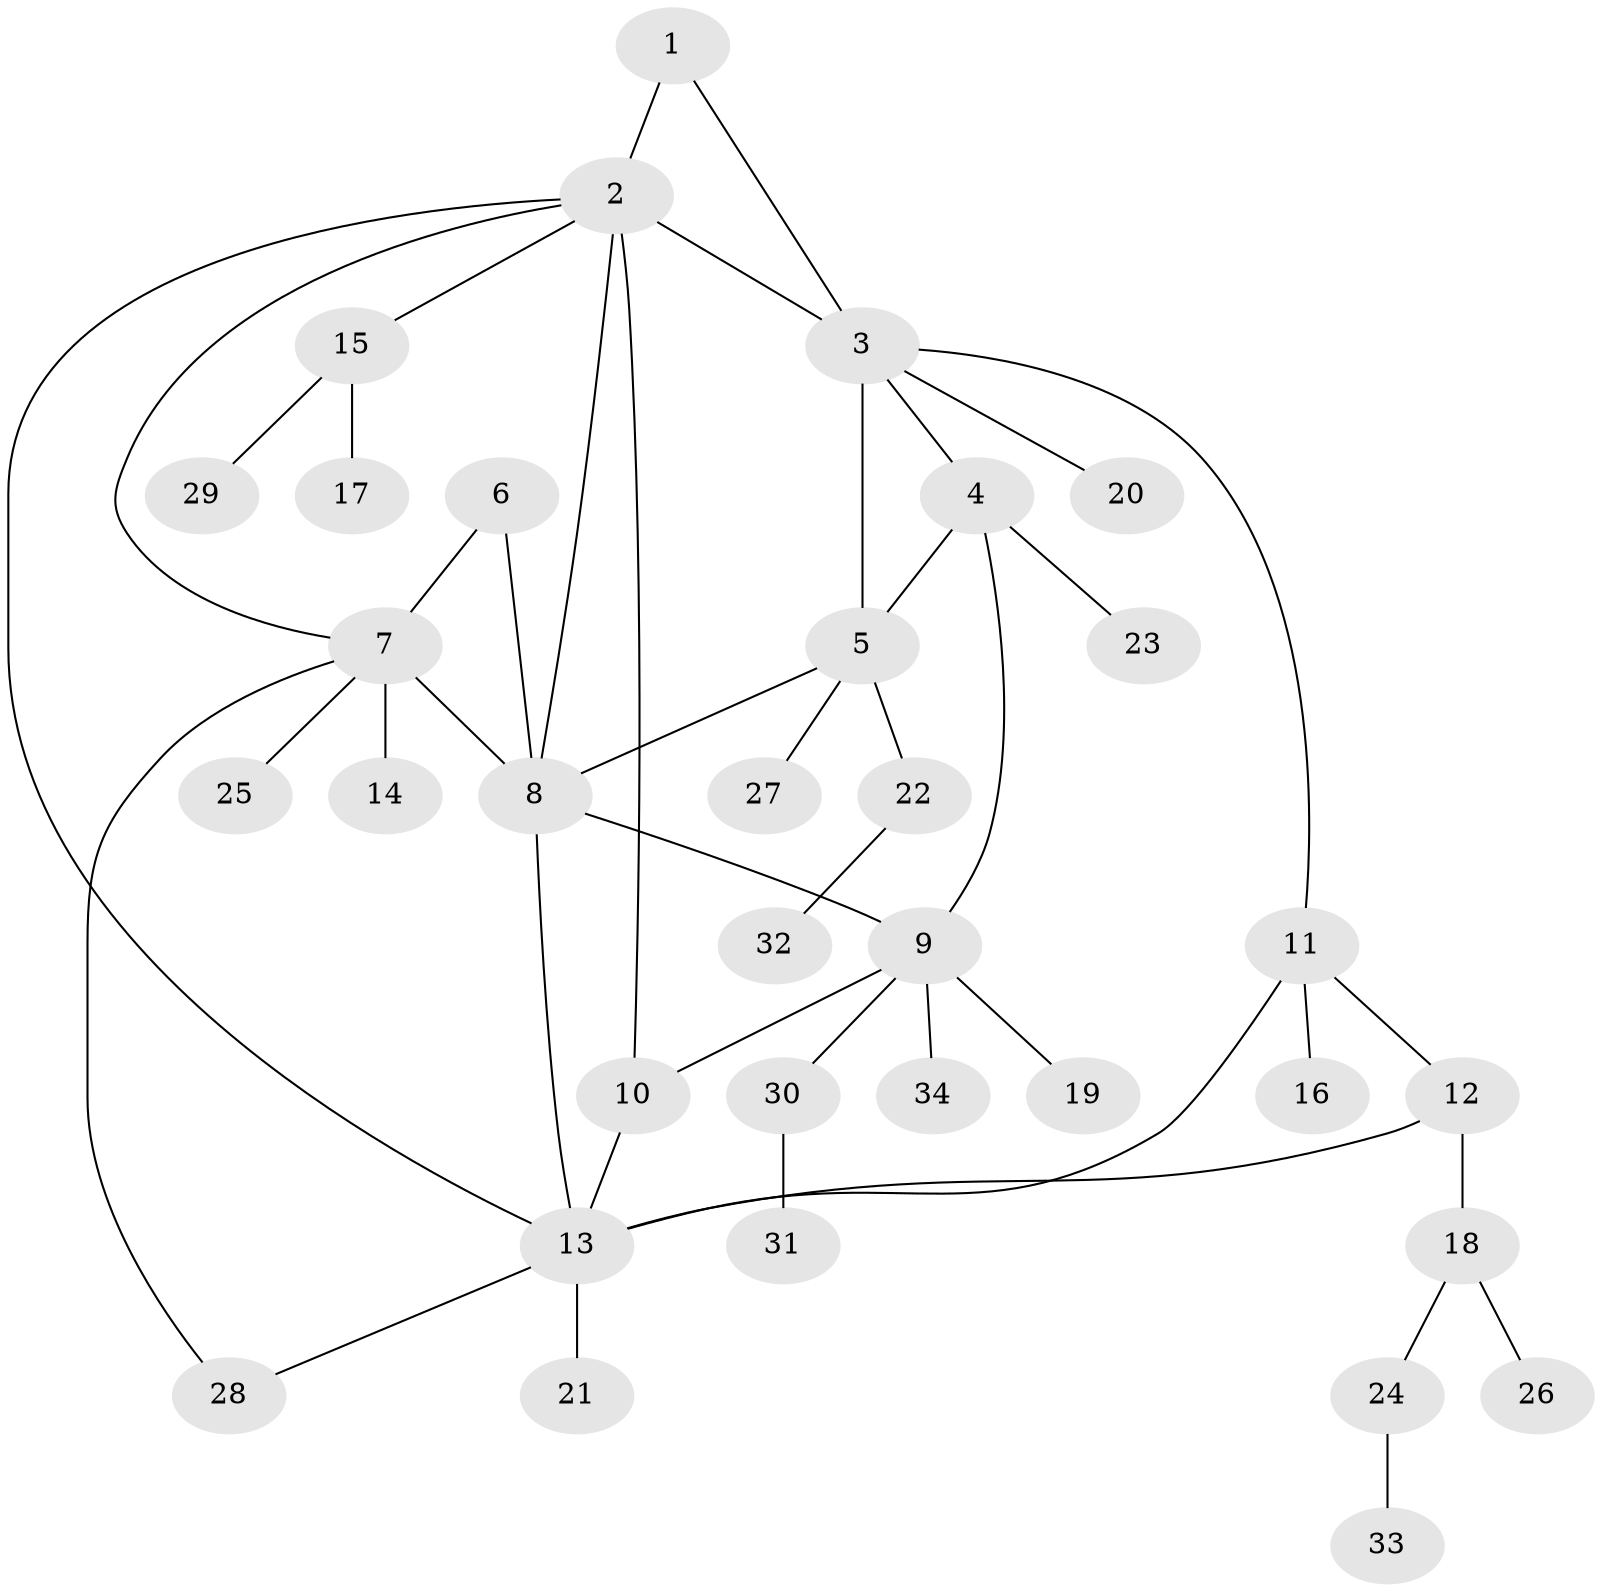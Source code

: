 // original degree distribution, {3: 0.09523809523809523, 8: 0.047619047619047616, 4: 0.06349206349206349, 5: 0.047619047619047616, 9: 0.015873015873015872, 2: 0.19047619047619047, 6: 0.031746031746031744, 1: 0.5079365079365079}
// Generated by graph-tools (version 1.1) at 2025/37/03/09/25 02:37:36]
// undirected, 34 vertices, 45 edges
graph export_dot {
graph [start="1"]
  node [color=gray90,style=filled];
  1;
  2;
  3;
  4;
  5;
  6;
  7;
  8;
  9;
  10;
  11;
  12;
  13;
  14;
  15;
  16;
  17;
  18;
  19;
  20;
  21;
  22;
  23;
  24;
  25;
  26;
  27;
  28;
  29;
  30;
  31;
  32;
  33;
  34;
  1 -- 2 [weight=1.0];
  1 -- 3 [weight=1.0];
  2 -- 3 [weight=1.0];
  2 -- 7 [weight=1.0];
  2 -- 8 [weight=1.0];
  2 -- 10 [weight=1.0];
  2 -- 13 [weight=1.0];
  2 -- 15 [weight=1.0];
  3 -- 4 [weight=1.0];
  3 -- 5 [weight=4.0];
  3 -- 11 [weight=1.0];
  3 -- 20 [weight=1.0];
  4 -- 5 [weight=1.0];
  4 -- 9 [weight=1.0];
  4 -- 23 [weight=1.0];
  5 -- 8 [weight=1.0];
  5 -- 22 [weight=1.0];
  5 -- 27 [weight=1.0];
  6 -- 7 [weight=2.0];
  6 -- 8 [weight=1.0];
  7 -- 8 [weight=1.0];
  7 -- 14 [weight=1.0];
  7 -- 25 [weight=1.0];
  7 -- 28 [weight=1.0];
  8 -- 9 [weight=1.0];
  8 -- 13 [weight=1.0];
  9 -- 10 [weight=2.0];
  9 -- 19 [weight=1.0];
  9 -- 30 [weight=1.0];
  9 -- 34 [weight=1.0];
  10 -- 13 [weight=1.0];
  11 -- 12 [weight=1.0];
  11 -- 13 [weight=1.0];
  11 -- 16 [weight=1.0];
  12 -- 13 [weight=1.0];
  12 -- 18 [weight=1.0];
  13 -- 21 [weight=1.0];
  13 -- 28 [weight=1.0];
  15 -- 17 [weight=1.0];
  15 -- 29 [weight=1.0];
  18 -- 24 [weight=1.0];
  18 -- 26 [weight=1.0];
  22 -- 32 [weight=1.0];
  24 -- 33 [weight=1.0];
  30 -- 31 [weight=2.0];
}
